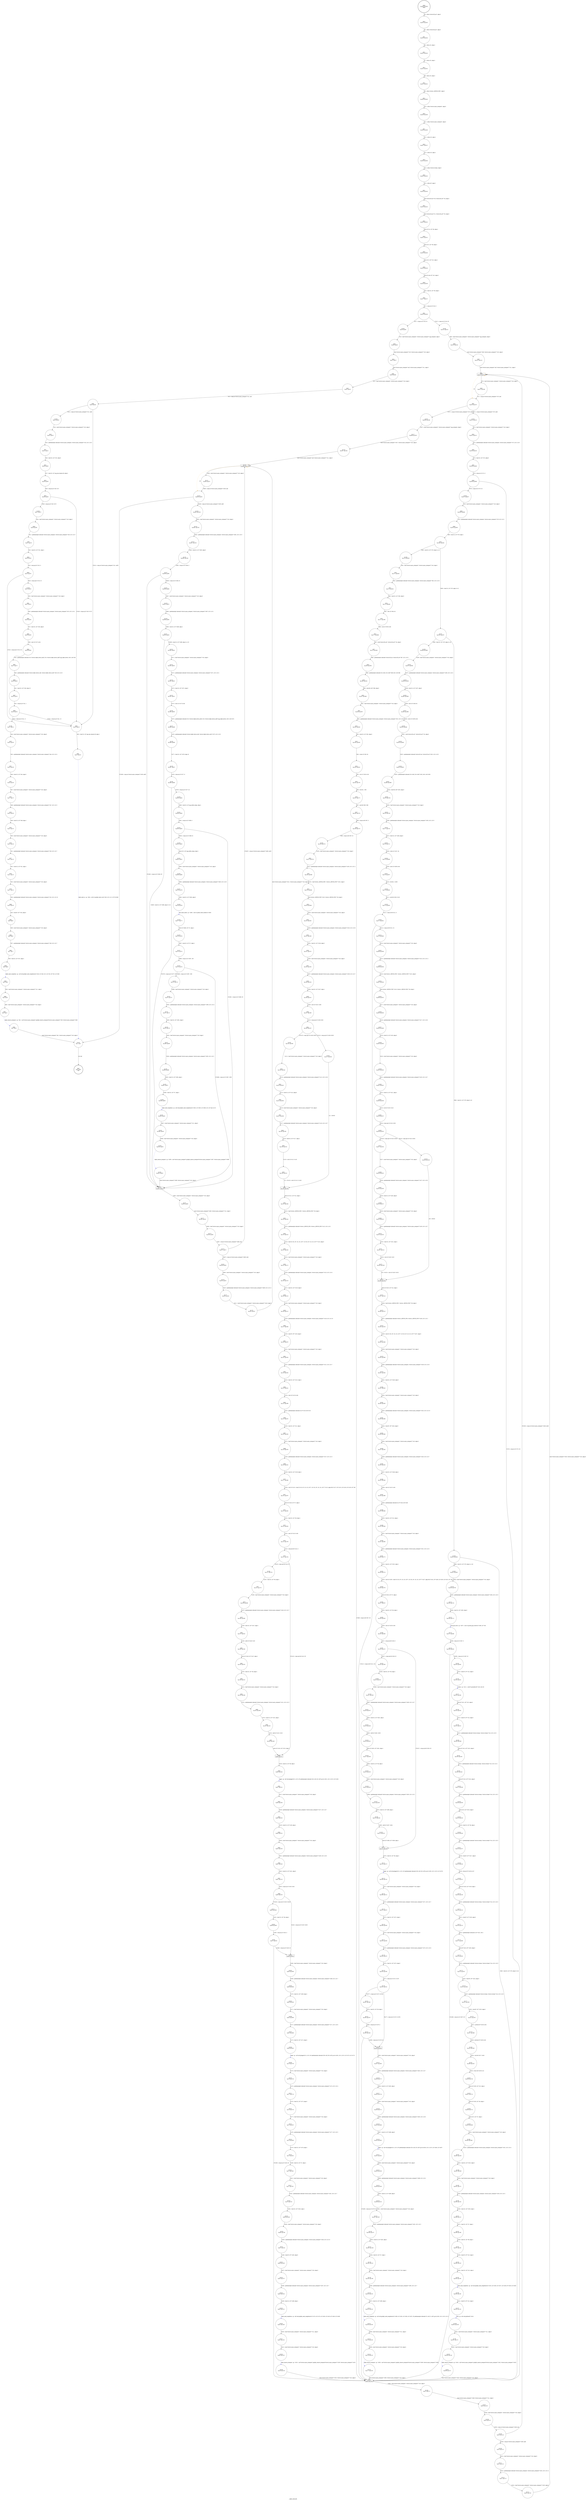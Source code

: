digraph _rdpdr_check_fds {
label="_rdpdr_check_fds"
807 [label="N807\n(rp:0, ep:0)\nexit", shape="doublecircle"]
808 [label="N808\n(rp:436, ep:436)\nentry", shape="doublecircle"]
808 -> 810 [label="%4 = alloca %struct.fd_set*, align 8"]
810 [label="N810\n(rp:435, ep:435)", shape="circle"]
810 -> 811 [label="%5 = alloca %struct.fd_set*, align 8"]
811 [label="N811\n(rp:434, ep:434)", shape="circle"]
811 -> 812 [label="%6 = alloca i32, align 4"]
812 [label="N812\n(rp:433, ep:433)", shape="circle"]
812 -> 813 [label="%7 = alloca i32, align 4"]
813 [label="N813\n(rp:432, ep:432)", shape="circle"]
813 -> 814 [label="%8 = alloca i32, align 4"]
814 [label="N814\n(rp:431, ep:431)", shape="circle"]
814 -> 815 [label="%9 = alloca %struct._DEVICE_FNS*, align 8"]
815 [label="N815\n(rp:430, ep:430)", shape="circle"]
815 -> 816 [label="%10 = alloca %struct.async_iorequest*, align 8"]
816 [label="N816\n(rp:429, ep:429)", shape="circle"]
816 -> 817 [label="%11 = alloca %struct.async_iorequest*, align 8"]
817 [label="N817\n(rp:428, ep:428)", shape="circle"]
817 -> 818 [label="%12 = alloca i32, align 4"]
818 [label="N818\n(rp:427, ep:427)", shape="circle"]
818 -> 819 [label="%13 = alloca i32, align 4"]
819 [label="N819\n(rp:426, ep:426)", shape="circle"]
819 -> 820 [label="%14 = alloca %struct.stream, align 8"]
820 [label="N820\n(rp:425, ep:425)", shape="circle"]
820 -> 821 [label="%15 = alloca i8*, align 8"]
821 [label="N821\n(rp:424, ep:424)", shape="circle"]
821 -> 823 [label="store %struct.fd_set* %0, %struct.fd_set** %4, align 8"]
823 [label="N823\n(rp:423, ep:423)", shape="circle"]
823 -> 825 [label="store %struct.fd_set* %1, %struct.fd_set** %5, align 8"]
825 [label="N825\n(rp:422, ep:422)", shape="circle"]
825 -> 829 [label="store i32 %2, i32* %6, align 4"]
829 [label="N829\n(rp:421, ep:421)", shape="circle"]
829 -> 834 [label="store i32 0, i32* %8, align 4"]
834 [label="N834\n(rp:420, ep:420)", shape="circle"]
834 -> 838 [label="store i32 0, i32* %12, align 4"]
838 [label="N838\n(rp:419, ep:419)", shape="circle"]
838 -> 839 [label="store i8* null, i8** %15, align 8"]
839 [label="N839\n(rp:418, ep:418)", shape="circle"]
839 -> 840 [label="%16 = load i32, i32* %6, align 4"]
840 [label="N840\n(rp:417, ep:417)", shape="circle"]
840 -> 841 [label="%17 = icmp ne i32 %16, 0"]
841 [label="N841\n(rp:416, ep:416)", shape="circle"]
841 -> 1282 [label="[%17 = icmp ne i32 %16, 0]"]
841 -> 1283 [label="[!(%17 = icmp ne i32 %16, 0)]"]
843 [label="N843\n(rp:48, ep:48)", shape="circle"]
843 -> 844 [label="store %struct.async_iorequest* %19, %struct.async_iorequest** %10, align 8"]
844 [label="N844\n(rp:47, ep:47)", shape="circle"]
844 -> 846 [label="store %struct.async_iorequest* null, %struct.async_iorequest** %11, align 8"]
846 [label="N846\n(rp:46, ep:46)", shape="circle"]
846 -> 847 [label="%21 = load %struct.async_iorequest*, %struct.async_iorequest** %10, align 8"]
847 [label="N847\n(rp:45, ep:45)", shape="circle"]
847 -> 848 [label="%22 = icmp ne %struct.async_iorequest* %21, null"]
848 [label="N848\n(rp:44, ep:44)", shape="circle"]
848 -> 1284 [label="[%22 = icmp ne %struct.async_iorequest* %21, null]"]
848 -> 892 [label="[!(%22 = icmp ne %struct.async_iorequest* %21, null)]"]
850 [label="N850\n(rp:42, ep:42)", shape="circle"]
850 -> 851 [label="%25 = getelementptr inbounds %struct.async_iorequest, %struct.async_iorequest* %24, i32 0, i32 0"]
851 [label="N851\n(rp:41, ep:41)", shape="circle"]
851 -> 852 [label="%26 = load i32, i32* %25, align 8"]
852 [label="N852\n(rp:40, ep:40)", shape="circle"]
852 -> 853 [label="%27 = load i32, i32* @g_min_timeout_fd, align 4"]
853 [label="N853\n(rp:39, ep:39)", shape="circle"]
853 -> 854 [label="%28 = icmp eq i32 %26, %27"]
854 [label="N854\n(rp:38, ep:38)", shape="circle"]
854 -> 1286 [label="[%28 = icmp eq i32 %26, %27]"]
854 -> 892 [label="[!(%28 = icmp eq i32 %26, %27)]"]
856 [label="N856\n(rp:36, ep:36)", shape="circle"]
856 -> 857 [label="%31 = getelementptr inbounds %struct.async_iorequest, %struct.async_iorequest* %30, i32 0, i32 7"]
857 [label="N857\n(rp:35, ep:35)", shape="circle"]
857 -> 858 [label="%32 = load i32, i32* %31, align 4"]
858 [label="N858\n(rp:34, ep:34)", shape="circle"]
858 -> 859 [label="%33 = icmp ugt i32 %32, 0"]
859 [label="N859\n(rp:33, ep:33)", shape="circle"]
859 -> 1288 [label="[%33 = icmp ugt i32 %32, 0]"]
859 -> 892 [label="[!(%33 = icmp ugt i32 %32, 0)]"]
861 [label="N861\n(rp:31, ep:31)", shape="circle"]
861 -> 862 [label="%36 = getelementptr inbounds %struct.async_iorequest, %struct.async_iorequest* %35, i32 0, i32 4"]
862 [label="N862\n(rp:30, ep:30)", shape="circle"]
862 -> 863 [label="%37 = load i32, i32* %36, align 8"]
863 [label="N863\n(rp:29, ep:29)", shape="circle"]
863 -> 864 [label="%38 = zext i32 %37 to i64"]
864 [label="N864\n(rp:28, ep:28)", shape="circle"]
864 -> 865 [label="%39 = getelementptr inbounds [16 x %struct.rdpdr_device_info], [16 x %struct.rdpdr_device_info]* @g_rdpdr_device, i64 0, i64 %38"]
865 [label="N865\n(rp:27, ep:27)", shape="circle"]
865 -> 866 [label="%40 = getelementptr inbounds %struct.rdpdr_device_info, %struct.rdpdr_device_info* %39, i32 0, i32 0"]
866 [label="N866\n(rp:26, ep:26)", shape="circle"]
866 -> 867 [label="%41 = load i32, i32* %40, align 16"]
867 [label="N867\n(rp:25, ep:25)", shape="circle"]
867 -> 868 [label="%42 = icmp eq i32 %41, 1"]
868 [label="N868\n(rp:24, ep:24)", shape="circle"]
868 -> 1290 [label="[%42 = icmp eq i32 %41, 1]"]
868 -> 892 [label="[!(%42 = icmp eq i32 %41, 1)]"]
870 [label="N870\n(rp:20, ep:20)", shape="circle"]
870 -> 871 [label="%45 = getelementptr inbounds %struct.async_iorequest, %struct.async_iorequest* %44, i32 0, i32 4"]
871 [label="N871\n(rp:19, ep:19)", shape="circle"]
871 -> 872 [label="%46 = load i32, i32* %45, align 8"]
872 [label="N872\n(rp:18, ep:18)", shape="circle"]
872 -> 873 [label="%47 = load %struct.async_iorequest*, %struct.async_iorequest** %10, align 8"]
873 [label="N873\n(rp:17, ep:17)", shape="circle"]
873 -> 874 [label="%48 = getelementptr inbounds %struct.async_iorequest, %struct.async_iorequest* %47, i32 0, i32 5"]
874 [label="N874\n(rp:16, ep:16)", shape="circle"]
874 -> 875 [label="%49 = load i32, i32* %48, align 4"]
875 [label="N875\n(rp:15, ep:15)", shape="circle"]
875 -> 876 [label="%50 = load %struct.async_iorequest*, %struct.async_iorequest** %10, align 8"]
876 [label="N876\n(rp:14, ep:14)", shape="circle"]
876 -> 877 [label="%51 = getelementptr inbounds %struct.async_iorequest, %struct.async_iorequest* %50, i32 0, i32 7"]
877 [label="N877\n(rp:13, ep:13)", shape="circle"]
877 -> 878 [label="%52 = load i32, i32* %51, align 4"]
878 [label="N878\n(rp:12, ep:12)", shape="circle"]
878 -> 879 [label="%53 = load %struct.async_iorequest*, %struct.async_iorequest** %10, align 8"]
879 [label="N879\n(rp:11, ep:11)", shape="circle"]
879 -> 880 [label="%54 = getelementptr inbounds %struct.async_iorequest, %struct.async_iorequest* %53, i32 0, i32 10"]
880 [label="N880\n(rp:10, ep:10)", shape="circle"]
880 -> 881 [label="%55 = load i8*, i8** %54, align 8"]
881 [label="N881\n(rp:9, ep:9)", shape="circle"]
881 -> 882 [label="%56 = load %struct.async_iorequest*, %struct.async_iorequest** %10, align 8"]
882 [label="N882\n(rp:8, ep:8)", shape="circle"]
882 -> 883 [label="%57 = getelementptr inbounds %struct.async_iorequest, %struct.async_iorequest* %56, i32 0, i32 7"]
883 [label="N883\n(rp:7, ep:7)", shape="circle"]
883 -> 884 [label="%58 = load i32, i32* %57, align 4"]
884 [label="N884\n(rp:6, ep:6)", shape="circle"]
884 -> 885 [label="rdpdr_send_completion --@-- call void @rdpdr_send_completion(i32 %46, i32 %49, i32 0, i32 %52, i8* %55, i32 %58)", style="dashed", color="blue"]
885 [label="N885\n(rp:5, ep:5)", shape="circle"]
885 -> 886 [label="%59 = load %struct.async_iorequest*, %struct.async_iorequest** %11, align 8"]
886 [label="N886\n(rp:4, ep:4)", shape="circle"]
886 -> 887 [label="%60 = load %struct.async_iorequest*, %struct.async_iorequest** %10, align 8"]
887 [label="N887\n(rp:3, ep:3)", shape="circle"]
887 -> 888 [label="rdpdr_remove_iorequest --@-- %61 = call %struct.async_iorequest* @rdpdr_remove_iorequest(%struct.async_iorequest* %59, %struct.async_iorequest* %60)", style="dashed", color="blue"]
888 [label="N888\n(rp:2, ep:2)", shape="circle"]
888 -> 1281 [label="store %struct.async_iorequest* %61, %struct.async_iorequest** %10, align 8"]
892 [label="N892\n(rp:23, ep:23)", shape="circle"]
892 -> 893 [label="%65 = load i32, i32* @g_min_timeout_fd, align 4"]
893 [label="N893\n(rp:22, ep:22)", shape="circle"]
893 -> 1281 [label="rdpdr_abort_io --@-- %66 = call i32 @rdpdr_abort_io(i32 %65, i32 0, i32 -1073741566)", style="dashed", color="blue"]
896 [label="N896\n(rp:414, ep:414)", shape="circle"]
896 -> 897 [label="store %struct.async_iorequest* %68, %struct.async_iorequest** %10, align 8"]
897 [label="N897\n(rp:413, ep:413)", shape="circle"]
897 -> 899 [label="store %struct.async_iorequest* null, %struct.async_iorequest** %11, align 8"]
899 [label="N899\n(rp:412, ep:109)", shape="box"]
899 -> 900 [label="%70 = load %struct.async_iorequest*, %struct.async_iorequest** %10, align 8"]
899 -> 899 [label="@", style="dashed", color="orange"]
899 -> 901 [label="@", style="dashed", color="orange"]
900 [label="N900\n(rp:411, ep:108)", shape="circle"]
900 -> 901 [label="%71 = icmp ne %struct.async_iorequest* %70, null"]
901 [label="N901\n(rp:410, ep:107)", shape="circle"]
901 -> 1292 [label="[%71 = icmp ne %struct.async_iorequest* %70, null]"]
901 -> 1293 [label="[!(%71 = icmp ne %struct.async_iorequest* %70, null)]"]
903 [label="N903\n(rp:351, ep:411)", shape="circle"]
903 -> 904 [label="%74 = getelementptr inbounds %struct.async_iorequest, %struct.async_iorequest* %73, i32 0, i32 0"]
904 [label="N904\n(rp:350, ep:410)", shape="circle"]
904 -> 905 [label="%75 = load i32, i32* %74, align 8"]
905 [label="N905\n(rp:349, ep:409)", shape="circle"]
905 -> 906 [label="%76 = icmp ne i32 %75, 0"]
906 [label="N906\n(rp:348, ep:408)", shape="circle"]
906 -> 1294 [label="[%76 = icmp ne i32 %75, 0]"]
906 -> 1205 [label="[!(%76 = icmp ne i32 %75, 0)]"]
908 [label="N908\n(rp:346, ep:406)", shape="circle"]
908 -> 909 [label="%79 = getelementptr inbounds %struct.async_iorequest, %struct.async_iorequest* %78, i32 0, i32 1"]
909 [label="N909\n(rp:345, ep:405)", shape="circle"]
909 -> 910 [label="%80 = load i32, i32* %79, align 4"]
910 [label="N910\n(rp:344, ep:404)", shape="circle"]
910 -> 1296 [label="[%80 = load i32, i32* %79, align 4==3]"]
910 -> 1297 [label="[%80 = load i32, i32* %79, align 4!=3]"]
912 [label="N912\n(rp:175, ep:402)", shape="circle"]
912 -> 913 [label="%83 = getelementptr inbounds %struct.async_iorequest, %struct.async_iorequest* %82, i32 0, i32 0"]
913 [label="N913\n(rp:174, ep:401)", shape="circle"]
913 -> 914 [label="%84 = load i32, i32* %83, align 8"]
914 [label="N914\n(rp:173, ep:400)", shape="circle"]
914 -> 915 [label="%85 = udiv i32 %84, 64"]
915 [label="N915\n(rp:172, ep:399)", shape="circle"]
915 -> 916 [label="%86 = zext i32 %85 to i64"]
916 [label="N916\n(rp:171, ep:398)", shape="circle"]
916 -> 917 [label="%87 = load %struct.fd_set*, %struct.fd_set** %4, align 8"]
917 [label="N917\n(rp:170, ep:395)", shape="circle"]
917 -> 918 [label="%88 = getelementptr inbounds %struct.fd_set, %struct.fd_set* %87, i32 0, i32 0"]
918 [label="N918\n(rp:169, ep:393)", shape="circle"]
918 -> 919 [label="%89 = getelementptr inbounds [16 x i64], [16 x i64]* %88, i64 0, i64 %86"]
919 [label="N919\n(rp:168, ep:391)", shape="circle"]
919 -> 920 [label="%90 = load i64, i64* %89, align 8"]
920 [label="N920\n(rp:167, ep:389)", shape="circle"]
920 -> 921 [label="%91 = load %struct.async_iorequest*, %struct.async_iorequest** %10, align 8"]
921 [label="N921\n(rp:166, ep:387)", shape="circle"]
921 -> 922 [label="%92 = getelementptr inbounds %struct.async_iorequest, %struct.async_iorequest* %91, i32 0, i32 0"]
922 [label="N922\n(rp:165, ep:385)", shape="circle"]
922 -> 923 [label="%93 = load i32, i32* %92, align 8"]
923 [label="N923\n(rp:164, ep:383)", shape="circle"]
923 -> 924 [label="%94 = urem i32 %93, 64"]
924 [label="N924\n(rp:163, ep:381)", shape="circle"]
924 -> 925 [label="%95 = zext i32 %94 to i64"]
925 [label="N925\n(rp:162, ep:379)", shape="circle"]
925 -> 926 [label="%96 = shl i64 1, %95"]
926 [label="N926\n(rp:161, ep:377)", shape="circle"]
926 -> 927 [label="%97 = and i64 %90, %96"]
927 [label="N927\n(rp:160, ep:375)", shape="circle"]
927 -> 928 [label="%98 = icmp ne i64 %97, 0"]
928 [label="N928\n(rp:159, ep:373)", shape="circle"]
928 -> 1302 [label="[%98 = icmp ne i64 %97, 0]"]
928 -> 1205 [label="[!(%98 = icmp ne i64 %97, 0)]"]
930 [label="N930\n(rp:157, ep:370)", shape="circle"]
930 -> 931 [label="%101 = getelementptr inbounds %struct.async_iorequest, %struct.async_iorequest* %100, i32 0, i32 11"]
931 [label="N931\n(rp:156, ep:368)", shape="circle"]
931 -> 932 [label="%102 = load %struct._DEVICE_FNS*, %struct._DEVICE_FNS** %101, align 8"]
932 [label="N932\n(rp:155, ep:366)", shape="circle"]
932 -> 933 [label="store %struct._DEVICE_FNS* %102, %struct._DEVICE_FNS** %9, align 8"]
933 [label="N933\n(rp:154, ep:364)", shape="circle"]
933 -> 934 [label="%103 = load %struct.async_iorequest*, %struct.async_iorequest** %10, align 8"]
934 [label="N934\n(rp:153, ep:362)", shape="circle"]
934 -> 935 [label="%104 = getelementptr inbounds %struct.async_iorequest, %struct.async_iorequest* %103, i32 0, i32 6"]
935 [label="N935\n(rp:152, ep:359)", shape="circle"]
935 -> 936 [label="%105 = load i32, i32* %104, align 8"]
936 [label="N936\n(rp:151, ep:357)", shape="circle"]
936 -> 937 [label="%106 = load %struct.async_iorequest*, %struct.async_iorequest** %10, align 8"]
937 [label="N937\n(rp:150, ep:355)", shape="circle"]
937 -> 938 [label="%107 = getelementptr inbounds %struct.async_iorequest, %struct.async_iorequest* %106, i32 0, i32 7"]
938 [label="N938\n(rp:149, ep:353)", shape="circle"]
938 -> 939 [label="%108 = load i32, i32* %107, align 4"]
939 [label="N939\n(rp:148, ep:351)", shape="circle"]
939 -> 940 [label="%109 = sub i32 %105, %108"]
940 [label="N940\n(rp:147, ep:349)", shape="circle"]
940 -> 941 [label="%110 = icmp ugt i32 %109, 8192"]
941 [label="N941\n(rp:146, ep:347)", shape="circle"]
941 -> 1304 [label="[%110 = icmp ugt i32 %109, 8192]"]
941 -> 1305 [label="[!(%110 = icmp ugt i32 %109, 8192)]"]
944 [label="N944\n(rp:144, ep:344)", shape="circle"]
944 -> 945 [label="%114 = getelementptr inbounds %struct.async_iorequest, %struct.async_iorequest* %113, i32 0, i32 6"]
945 [label="N945\n(rp:143, ep:342)", shape="circle"]
945 -> 946 [label="%115 = load i32, i32* %114, align 8"]
946 [label="N946\n(rp:142, ep:340)", shape="circle"]
946 -> 947 [label="%116 = load %struct.async_iorequest*, %struct.async_iorequest** %10, align 8"]
947 [label="N947\n(rp:141, ep:338)", shape="circle"]
947 -> 948 [label="%117 = getelementptr inbounds %struct.async_iorequest, %struct.async_iorequest* %116, i32 0, i32 7"]
948 [label="N948\n(rp:140, ep:336)", shape="circle"]
948 -> 949 [label="%118 = load i32, i32* %117, align 4"]
949 [label="N949\n(rp:139, ep:333)", shape="circle"]
949 -> 950 [label="%119 = sub i32 %115, %118"]
950 [label="N950\n(rp:138, ep:331)", shape="circle"]
950 -> 951 [label="121 = [%119 = sub i32 %115, %118]"]
951 [label="N951\n(rp:136, ep:328)", shape="box"]
951 -> 952 [label="store i32 %121, i32* %12, align 4"]
952 [label="N952\n(rp:135, ep:326)", shape="circle"]
952 -> 953 [label="%122 = load %struct._DEVICE_FNS*, %struct._DEVICE_FNS** %9, align 8"]
953 [label="N953\n(rp:134, ep:324)", shape="circle"]
953 -> 954 [label="%123 = getelementptr inbounds %struct._DEVICE_FNS, %struct._DEVICE_FNS* %122, i32 0, i32 2"]
954 [label="N954\n(rp:133, ep:322)", shape="circle"]
954 -> 955 [label="%124 = load i32 (i32, i8*, i32, i32, i32*)*, i32 (i32, i8*, i32, i32, i32*)** %123, align 8"]
955 [label="N955\n(rp:132, ep:320)", shape="circle"]
955 -> 956 [label="%125 = load %struct.async_iorequest*, %struct.async_iorequest** %10, align 8"]
956 [label="N956\n(rp:131, ep:317)", shape="circle"]
956 -> 957 [label="%126 = getelementptr inbounds %struct.async_iorequest, %struct.async_iorequest* %125, i32 0, i32 0"]
957 [label="N957\n(rp:130, ep:315)", shape="circle"]
957 -> 958 [label="%127 = load i32, i32* %126, align 8"]
958 [label="N958\n(rp:129, ep:313)", shape="circle"]
958 -> 959 [label="%128 = load %struct.async_iorequest*, %struct.async_iorequest** %10, align 8"]
959 [label="N959\n(rp:128, ep:311)", shape="circle"]
959 -> 960 [label="%129 = getelementptr inbounds %struct.async_iorequest, %struct.async_iorequest* %128, i32 0, i32 10"]
960 [label="N960\n(rp:127, ep:309)", shape="circle"]
960 -> 961 [label="%130 = load i8*, i8** %129, align 8"]
961 [label="N961\n(rp:126, ep:307)", shape="circle"]
961 -> 962 [label="%131 = load %struct.async_iorequest*, %struct.async_iorequest** %10, align 8"]
962 [label="N962\n(rp:125, ep:305)", shape="circle"]
962 -> 963 [label="%132 = getelementptr inbounds %struct.async_iorequest, %struct.async_iorequest* %131, i32 0, i32 7"]
963 [label="N963\n(rp:124, ep:303)", shape="circle"]
963 -> 964 [label="%133 = load i32, i32* %132, align 4"]
964 [label="N964\n(rp:123, ep:301)", shape="circle"]
964 -> 965 [label="%134 = zext i32 %133 to i64"]
965 [label="N965\n(rp:122, ep:299)", shape="circle"]
965 -> 966 [label="%135 = getelementptr inbounds i8, i8* %130, i64 %134"]
966 [label="N966\n(rp:121, ep:297)", shape="circle"]
966 -> 967 [label="%136 = load i32, i32* %12, align 4"]
967 [label="N967\n(rp:120, ep:295)", shape="circle"]
967 -> 968 [label="%137 = load %struct.async_iorequest*, %struct.async_iorequest** %10, align 8"]
968 [label="N968\n(rp:119, ep:293)", shape="circle"]
968 -> 969 [label="%138 = getelementptr inbounds %struct.async_iorequest, %struct.async_iorequest* %137, i32 0, i32 3"]
969 [label="N969\n(rp:118, ep:291)", shape="circle"]
969 -> 970 [label="%139 = load i32, i32* %138, align 4"]
970 [label="N970\n(rp:117, ep:289)", shape="circle"]
970 -> 971 [label="%140 = call i32 %124 = load i32 (i32, i8*, i32, i32, i32*)*, i32 (i32, i8*, i32, i32, i32*)** %123, align 8(i32 %127, i8* %135, i32 %136, i32 %139, i32* %8)"]
971 [label="N971\n(rp:116, ep:287)", shape="circle"]
971 -> 972 [label="store i32 %140, i32* %7, align 4"]
972 [label="N972\n(rp:115, ep:285)", shape="circle"]
972 -> 973 [label="%141 = load i32, i32* %8, align 4"]
973 [label="N973\n(rp:114, ep:283)", shape="circle"]
973 -> 974 [label="%142 = zext i32 %141 to i64"]
974 [label="N974\n(rp:113, ep:279)", shape="circle"]
974 -> 975 [label="%143 = icmp sgt i64 %142, 0"]
975 [label="N975\n(rp:112, ep:276)", shape="circle"]
975 -> 1308 [label="[%143 = icmp sgt i64 %142, 0]"]
975 -> 989 [label="[!(%143 = icmp sgt i64 %142, 0)]"]
977 [label="N977\n(rp:110, ep:272)", shape="circle"]
977 -> 978 [label="%146 = load %struct.async_iorequest*, %struct.async_iorequest** %10, align 8"]
978 [label="N978\n(rp:109, ep:269)", shape="circle"]
978 -> 979 [label="%147 = getelementptr inbounds %struct.async_iorequest, %struct.async_iorequest* %146, i32 0, i32 7"]
979 [label="N979\n(rp:108, ep:266)", shape="circle"]
979 -> 980 [label="%148 = load i32, i32* %147, align 4"]
980 [label="N980\n(rp:107, ep:262)", shape="circle"]
980 -> 981 [label="%149 = add i32 %148, %145"]
981 [label="N981\n(rp:106, ep:259)", shape="circle"]
981 -> 982 [label="store i32 %149, i32* %147, align 4"]
982 [label="N982\n(rp:105, ep:255)", shape="circle"]
982 -> 983 [label="%150 = load i32, i32* %8, align 4"]
983 [label="N983\n(rp:104, ep:252)", shape="circle"]
983 -> 984 [label="%151 = load %struct.async_iorequest*, %struct.async_iorequest** %10, align 8"]
984 [label="N984\n(rp:103, ep:249)", shape="circle"]
984 -> 985 [label="%152 = getelementptr inbounds %struct.async_iorequest, %struct.async_iorequest* %151, i32 0, i32 3"]
985 [label="N985\n(rp:102, ep:246)", shape="circle"]
985 -> 986 [label="%153 = load i32, i32* %152, align 4"]
986 [label="N986\n(rp:101, ep:243)", shape="circle"]
986 -> 987 [label="%154 = add i32 %153, %150"]
987 [label="N987\n(rp:100, ep:240)", shape="circle"]
987 -> 989 [label="store i32 %154, i32* %152, align 4"]
989 [label="N989\n(rp:99, ep:237)", shape="box"]
989 -> 990 [label="%156 = load i32, i32* %8, align 4"]
990 [label="N990\n(rp:98, ep:234)", shape="circle"]
990 -> 991 [label="logger --@-- call void @logger(i32 4, i32 0, i8* getelementptr inbounds ([42 x i8], [42 x i8]* @.str.13.851, i32 0, i32 0), i32 %156)", style="dashed", color="blue"]
991 [label="N991\n(rp:97, ep:231)", shape="circle"]
991 -> 992 [label="%157 = load %struct.async_iorequest*, %struct.async_iorequest** %10, align 8"]
992 [label="N992\n(rp:96, ep:228)", shape="circle"]
992 -> 993 [label="%158 = getelementptr inbounds %struct.async_iorequest, %struct.async_iorequest* %157, i32 0, i32 7"]
993 [label="N993\n(rp:95, ep:225)", shape="circle"]
993 -> 994 [label="%159 = load i32, i32* %158, align 4"]
994 [label="N994\n(rp:94, ep:222)", shape="circle"]
994 -> 995 [label="%160 = load %struct.async_iorequest*, %struct.async_iorequest** %10, align 8"]
995 [label="N995\n(rp:93, ep:219)", shape="circle"]
995 -> 996 [label="%161 = getelementptr inbounds %struct.async_iorequest, %struct.async_iorequest* %160, i32 0, i32 6"]
996 [label="N996\n(rp:92, ep:216)", shape="circle"]
996 -> 997 [label="%162 = load i32, i32* %161, align 8"]
997 [label="N997\n(rp:91, ep:213)", shape="circle"]
997 -> 998 [label="%163 = icmp eq i32 %159, %162"]
998 [label="N998\n(rp:90, ep:210)", shape="circle"]
998 -> 1311 [label="[!(%163 = icmp eq i32 %159, %162)]"]
998 -> 1002 [label="[%163 = icmp eq i32 %159, %162]"]
1000 [label="N1000\n(rp:88, ep:206)", shape="circle"]
1000 -> 1001 [label="%166 = icmp eq i32 %165, 0"]
1001 [label="N1001\n(rp:87, ep:203)", shape="circle"]
1001 -> 1002 [label="[%166 = icmp eq i32 %165, 0]"]
1001 -> 1205 [label="[!(%166 = icmp eq i32 %165, 0)]"]
1002 [label="N1002\n(rp:86, ep:202)", shape="box"]
1002 -> 1003 [label="%168 = load %struct.async_iorequest*, %struct.async_iorequest** %10, align 8"]
1003 [label="N1003\n(rp:85, ep:199)", shape="circle"]
1003 -> 1004 [label="%169 = getelementptr inbounds %struct.async_iorequest, %struct.async_iorequest* %168, i32 0, i32 7"]
1004 [label="N1004\n(rp:84, ep:196)", shape="circle"]
1004 -> 1005 [label="%170 = load i32, i32* %169, align 4"]
1005 [label="N1005\n(rp:83, ep:193)", shape="circle"]
1005 -> 1006 [label="%171 = load %struct.async_iorequest*, %struct.async_iorequest** %10, align 8"]
1006 [label="N1006\n(rp:82, ep:189)", shape="circle"]
1006 -> 1007 [label="%172 = getelementptr inbounds %struct.async_iorequest, %struct.async_iorequest* %171, i32 0, i32 6"]
1007 [label="N1007\n(rp:81, ep:186)", shape="circle"]
1007 -> 1008 [label="%173 = load i32, i32* %172, align 8"]
1008 [label="N1008\n(rp:80, ep:182)", shape="circle"]
1008 -> 1009 [label="logger --@-- call void @logger(i32 4, i32 0, i8* getelementptr inbounds ([50 x i8], [50 x i8]* @.str.14.852, i32 0, i32 0), i32 %170, i32 %173)", style="dashed", color="blue"]
1009 [label="N1009\n(rp:79, ep:179)", shape="circle"]
1009 -> 1010 [label="%174 = load %struct.async_iorequest*, %struct.async_iorequest** %10, align 8"]
1010 [label="N1010\n(rp:78, ep:176)", shape="circle"]
1010 -> 1011 [label="%175 = getelementptr inbounds %struct.async_iorequest, %struct.async_iorequest* %174, i32 0, i32 4"]
1011 [label="N1011\n(rp:77, ep:173)", shape="circle"]
1011 -> 1012 [label="%176 = load i32, i32* %175, align 8"]
1012 [label="N1012\n(rp:76, ep:170)", shape="circle"]
1012 -> 1013 [label="%177 = load %struct.async_iorequest*, %struct.async_iorequest** %10, align 8"]
1013 [label="N1013\n(rp:75, ep:167)", shape="circle"]
1013 -> 1014 [label="%178 = getelementptr inbounds %struct.async_iorequest, %struct.async_iorequest* %177, i32 0, i32 5"]
1014 [label="N1014\n(rp:74, ep:164)", shape="circle"]
1014 -> 1015 [label="%179 = load i32, i32* %178, align 4"]
1015 [label="N1015\n(rp:73, ep:161)", shape="circle"]
1015 -> 1016 [label="%180 = load i32, i32* %7, align 4"]
1016 [label="N1016\n(rp:72, ep:158)", shape="circle"]
1016 -> 1017 [label="%181 = load %struct.async_iorequest*, %struct.async_iorequest** %10, align 8"]
1017 [label="N1017\n(rp:71, ep:155)", shape="circle"]
1017 -> 1018 [label="%182 = getelementptr inbounds %struct.async_iorequest, %struct.async_iorequest* %181, i32 0, i32 7"]
1018 [label="N1018\n(rp:70, ep:152)", shape="circle"]
1018 -> 1019 [label="%183 = load i32, i32* %182, align 4"]
1019 [label="N1019\n(rp:69, ep:149)", shape="circle"]
1019 -> 1020 [label="%184 = load %struct.async_iorequest*, %struct.async_iorequest** %10, align 8"]
1020 [label="N1020\n(rp:68, ep:146)", shape="circle"]
1020 -> 1021 [label="%185 = getelementptr inbounds %struct.async_iorequest, %struct.async_iorequest* %184, i32 0, i32 10"]
1021 [label="N1021\n(rp:67, ep:143)", shape="circle"]
1021 -> 1022 [label="%186 = load i8*, i8** %185, align 8"]
1022 [label="N1022\n(rp:66, ep:140)", shape="circle"]
1022 -> 1023 [label="%187 = load %struct.async_iorequest*, %struct.async_iorequest** %10, align 8"]
1023 [label="N1023\n(rp:65, ep:137)", shape="circle"]
1023 -> 1024 [label="%188 = getelementptr inbounds %struct.async_iorequest, %struct.async_iorequest* %187, i32 0, i32 7"]
1024 [label="N1024\n(rp:64, ep:134)", shape="circle"]
1024 -> 1025 [label="%189 = load i32, i32* %188, align 4"]
1025 [label="N1025\n(rp:63, ep:131)", shape="circle"]
1025 -> 1026 [label="rdpdr_send_completion --@-- call void @rdpdr_send_completion(i32 %176, i32 %179, i32 %180, i32 %183, i8* %186, i32 %189)", style="dashed", color="blue"]
1026 [label="N1026\n(rp:62, ep:128)", shape="circle"]
1026 -> 1027 [label="%190 = load %struct.async_iorequest*, %struct.async_iorequest** %11, align 8"]
1027 [label="N1027\n(rp:61, ep:125)", shape="circle"]
1027 -> 1028 [label="%191 = load %struct.async_iorequest*, %struct.async_iorequest** %10, align 8"]
1028 [label="N1028\n(rp:60, ep:122)", shape="circle"]
1028 -> 1029 [label="rdpdr_remove_iorequest --@-- %192 = call %struct.async_iorequest* @rdpdr_remove_iorequest(%struct.async_iorequest* %190, %struct.async_iorequest* %191)", style="dashed", color="blue"]
1029 [label="N1029\n(rp:59, ep:119)", shape="circle"]
1029 -> 1205 [label="store %struct.async_iorequest* %192, %struct.async_iorequest** %10, align 8"]
1034 [label="N1034\n(rp:287, ep:394)", shape="circle"]
1034 -> 1035 [label="%197 = getelementptr inbounds %struct.async_iorequest, %struct.async_iorequest* %196, i32 0, i32 0"]
1035 [label="N1035\n(rp:286, ep:392)", shape="circle"]
1035 -> 1036 [label="%198 = load i32, i32* %197, align 8"]
1036 [label="N1036\n(rp:285, ep:390)", shape="circle"]
1036 -> 1037 [label="%199 = udiv i32 %198, 64"]
1037 [label="N1037\n(rp:284, ep:388)", shape="circle"]
1037 -> 1038 [label="%200 = zext i32 %199 to i64"]
1038 [label="N1038\n(rp:283, ep:386)", shape="circle"]
1038 -> 1039 [label="%201 = load %struct.fd_set*, %struct.fd_set** %5, align 8"]
1039 [label="N1039\n(rp:282, ep:384)", shape="circle"]
1039 -> 1040 [label="%202 = getelementptr inbounds %struct.fd_set, %struct.fd_set* %201, i32 0, i32 0"]
1040 [label="N1040\n(rp:281, ep:382)", shape="circle"]
1040 -> 1041 [label="%203 = getelementptr inbounds [16 x i64], [16 x i64]* %202, i64 0, i64 %200"]
1041 [label="N1041\n(rp:280, ep:380)", shape="circle"]
1041 -> 1042 [label="%204 = load i64, i64* %203, align 8"]
1042 [label="N1042\n(rp:279, ep:378)", shape="circle"]
1042 -> 1043 [label="%205 = load %struct.async_iorequest*, %struct.async_iorequest** %10, align 8"]
1043 [label="N1043\n(rp:278, ep:376)", shape="circle"]
1043 -> 1044 [label="%206 = getelementptr inbounds %struct.async_iorequest, %struct.async_iorequest* %205, i32 0, i32 0"]
1044 [label="N1044\n(rp:277, ep:374)", shape="circle"]
1044 -> 1045 [label="%207 = load i32, i32* %206, align 8"]
1045 [label="N1045\n(rp:276, ep:371)", shape="circle"]
1045 -> 1046 [label="%208 = urem i32 %207, 64"]
1046 [label="N1046\n(rp:275, ep:369)", shape="circle"]
1046 -> 1047 [label="%209 = zext i32 %208 to i64"]
1047 [label="N1047\n(rp:274, ep:367)", shape="circle"]
1047 -> 1048 [label="%210 = shl i64 1, %209"]
1048 [label="N1048\n(rp:273, ep:365)", shape="circle"]
1048 -> 1049 [label="%211 = and i64 %204, %210"]
1049 [label="N1049\n(rp:272, ep:363)", shape="circle"]
1049 -> 1050 [label="%212 = icmp ne i64 %211, 0"]
1050 [label="N1050\n(rp:271, ep:361)", shape="circle"]
1050 -> 1314 [label="[%212 = icmp ne i64 %211, 0]"]
1050 -> 1205 [label="[!(%212 = icmp ne i64 %211, 0)]"]
1052 [label="N1052\n(rp:269, ep:358)", shape="circle"]
1052 -> 1053 [label="%215 = getelementptr inbounds %struct.async_iorequest, %struct.async_iorequest* %214, i32 0, i32 11"]
1053 [label="N1053\n(rp:268, ep:356)", shape="circle"]
1053 -> 1054 [label="%216 = load %struct._DEVICE_FNS*, %struct._DEVICE_FNS** %215, align 8"]
1054 [label="N1054\n(rp:267, ep:354)", shape="circle"]
1054 -> 1055 [label="store %struct._DEVICE_FNS* %216, %struct._DEVICE_FNS** %9, align 8"]
1055 [label="N1055\n(rp:266, ep:352)", shape="circle"]
1055 -> 1056 [label="%217 = load %struct.async_iorequest*, %struct.async_iorequest** %10, align 8"]
1056 [label="N1056\n(rp:265, ep:350)", shape="circle"]
1056 -> 1057 [label="%218 = getelementptr inbounds %struct.async_iorequest, %struct.async_iorequest* %217, i32 0, i32 6"]
1057 [label="N1057\n(rp:264, ep:348)", shape="circle"]
1057 -> 1058 [label="%219 = load i32, i32* %218, align 8"]
1058 [label="N1058\n(rp:263, ep:345)", shape="circle"]
1058 -> 1059 [label="%220 = load %struct.async_iorequest*, %struct.async_iorequest** %10, align 8"]
1059 [label="N1059\n(rp:262, ep:343)", shape="circle"]
1059 -> 1060 [label="%221 = getelementptr inbounds %struct.async_iorequest, %struct.async_iorequest* %220, i32 0, i32 7"]
1060 [label="N1060\n(rp:261, ep:341)", shape="circle"]
1060 -> 1061 [label="%222 = load i32, i32* %221, align 4"]
1061 [label="N1061\n(rp:260, ep:339)", shape="circle"]
1061 -> 1062 [label="%223 = sub i32 %219, %222"]
1062 [label="N1062\n(rp:259, ep:337)", shape="circle"]
1062 -> 1063 [label="%224 = icmp ugt i32 %223, 8192"]
1063 [label="N1063\n(rp:258, ep:335)", shape="circle"]
1063 -> 1316 [label="[%224 = icmp ugt i32 %223, 8192]"]
1063 -> 1317 [label="[!(%224 = icmp ugt i32 %223, 8192)]"]
1066 [label="N1066\n(rp:256, ep:332)", shape="circle"]
1066 -> 1067 [label="%228 = getelementptr inbounds %struct.async_iorequest, %struct.async_iorequest* %227, i32 0, i32 6"]
1067 [label="N1067\n(rp:255, ep:329)", shape="circle"]
1067 -> 1068 [label="%229 = load i32, i32* %228, align 8"]
1068 [label="N1068\n(rp:254, ep:327)", shape="circle"]
1068 -> 1069 [label="%230 = load %struct.async_iorequest*, %struct.async_iorequest** %10, align 8"]
1069 [label="N1069\n(rp:253, ep:325)", shape="circle"]
1069 -> 1070 [label="%231 = getelementptr inbounds %struct.async_iorequest, %struct.async_iorequest* %230, i32 0, i32 7"]
1070 [label="N1070\n(rp:252, ep:323)", shape="circle"]
1070 -> 1071 [label="%232 = load i32, i32* %231, align 4"]
1071 [label="N1071\n(rp:251, ep:321)", shape="circle"]
1071 -> 1072 [label="%233 = sub i32 %229, %232"]
1072 [label="N1072\n(rp:250, ep:318)", shape="circle"]
1072 -> 1073 [label="235 = [%233 = sub i32 %229, %232]"]
1073 [label="N1073\n(rp:248, ep:316)", shape="box"]
1073 -> 1074 [label="store i32 %235, i32* %12, align 4"]
1074 [label="N1074\n(rp:247, ep:314)", shape="circle"]
1074 -> 1075 [label="%236 = load %struct._DEVICE_FNS*, %struct._DEVICE_FNS** %9, align 8"]
1075 [label="N1075\n(rp:246, ep:312)", shape="circle"]
1075 -> 1076 [label="%237 = getelementptr inbounds %struct._DEVICE_FNS, %struct._DEVICE_FNS* %236, i32 0, i32 3"]
1076 [label="N1076\n(rp:245, ep:310)", shape="circle"]
1076 -> 1077 [label="%238 = load i32 (i32, i8*, i32, i32, i32*)*, i32 (i32, i8*, i32, i32, i32*)** %237, align 8"]
1077 [label="N1077\n(rp:244, ep:308)", shape="circle"]
1077 -> 1078 [label="%239 = load %struct.async_iorequest*, %struct.async_iorequest** %10, align 8"]
1078 [label="N1078\n(rp:243, ep:306)", shape="circle"]
1078 -> 1079 [label="%240 = getelementptr inbounds %struct.async_iorequest, %struct.async_iorequest* %239, i32 0, i32 0"]
1079 [label="N1079\n(rp:242, ep:304)", shape="circle"]
1079 -> 1080 [label="%241 = load i32, i32* %240, align 8"]
1080 [label="N1080\n(rp:241, ep:302)", shape="circle"]
1080 -> 1081 [label="%242 = load %struct.async_iorequest*, %struct.async_iorequest** %10, align 8"]
1081 [label="N1081\n(rp:240, ep:300)", shape="circle"]
1081 -> 1082 [label="%243 = getelementptr inbounds %struct.async_iorequest, %struct.async_iorequest* %242, i32 0, i32 10"]
1082 [label="N1082\n(rp:239, ep:298)", shape="circle"]
1082 -> 1083 [label="%244 = load i8*, i8** %243, align 8"]
1083 [label="N1083\n(rp:238, ep:296)", shape="circle"]
1083 -> 1084 [label="%245 = load %struct.async_iorequest*, %struct.async_iorequest** %10, align 8"]
1084 [label="N1084\n(rp:237, ep:294)", shape="circle"]
1084 -> 1085 [label="%246 = getelementptr inbounds %struct.async_iorequest, %struct.async_iorequest* %245, i32 0, i32 7"]
1085 [label="N1085\n(rp:236, ep:292)", shape="circle"]
1085 -> 1086 [label="%247 = load i32, i32* %246, align 4"]
1086 [label="N1086\n(rp:235, ep:290)", shape="circle"]
1086 -> 1087 [label="%248 = zext i32 %247 to i64"]
1087 [label="N1087\n(rp:234, ep:288)", shape="circle"]
1087 -> 1088 [label="%249 = getelementptr inbounds i8, i8* %244, i64 %248"]
1088 [label="N1088\n(rp:233, ep:286)", shape="circle"]
1088 -> 1089 [label="%250 = load i32, i32* %12, align 4"]
1089 [label="N1089\n(rp:232, ep:284)", shape="circle"]
1089 -> 1090 [label="%251 = load %struct.async_iorequest*, %struct.async_iorequest** %10, align 8"]
1090 [label="N1090\n(rp:231, ep:280)", shape="circle"]
1090 -> 1091 [label="%252 = getelementptr inbounds %struct.async_iorequest, %struct.async_iorequest* %251, i32 0, i32 3"]
1091 [label="N1091\n(rp:230, ep:277)", shape="circle"]
1091 -> 1092 [label="%253 = load i32, i32* %252, align 4"]
1092 [label="N1092\n(rp:229, ep:273)", shape="circle"]
1092 -> 1093 [label="%254 = call i32 %238 = load i32 (i32, i8*, i32, i32, i32*)*, i32 (i32, i8*, i32, i32, i32*)** %237, align 8(i32 %241, i8* %249, i32 %250, i32 %253, i32* %8)"]
1093 [label="N1093\n(rp:228, ep:270)", shape="circle"]
1093 -> 1094 [label="store i32 %254, i32* %7, align 4"]
1094 [label="N1094\n(rp:227, ep:267)", shape="circle"]
1094 -> 1095 [label="%255 = load i32, i32* %8, align 4"]
1095 [label="N1095\n(rp:226, ep:263)", shape="circle"]
1095 -> 1096 [label="%256 = zext i32 %255 to i64"]
1096 [label="N1096\n(rp:225, ep:260)", shape="circle"]
1096 -> 1097 [label="%257 = icmp sgt i64 %256, 0"]
1097 [label="N1097\n(rp:224, ep:257)", shape="circle"]
1097 -> 1320 [label="[%257 = icmp sgt i64 %256, 0]"]
1097 -> 1111 [label="[!(%257 = icmp sgt i64 %256, 0)]"]
1099 [label="N1099\n(rp:222, ep:253)", shape="circle"]
1099 -> 1100 [label="%260 = load %struct.async_iorequest*, %struct.async_iorequest** %10, align 8"]
1100 [label="N1100\n(rp:221, ep:250)", shape="circle"]
1100 -> 1101 [label="%261 = getelementptr inbounds %struct.async_iorequest, %struct.async_iorequest* %260, i32 0, i32 7"]
1101 [label="N1101\n(rp:220, ep:247)", shape="circle"]
1101 -> 1102 [label="%262 = load i32, i32* %261, align 4"]
1102 [label="N1102\n(rp:219, ep:244)", shape="circle"]
1102 -> 1103 [label="%263 = add i32 %262, %259"]
1103 [label="N1103\n(rp:218, ep:241)", shape="circle"]
1103 -> 1104 [label="store i32 %263, i32* %261, align 4"]
1104 [label="N1104\n(rp:217, ep:238)", shape="circle"]
1104 -> 1105 [label="%264 = load i32, i32* %8, align 4"]
1105 [label="N1105\n(rp:216, ep:235)", shape="circle"]
1105 -> 1106 [label="%265 = load %struct.async_iorequest*, %struct.async_iorequest** %10, align 8"]
1106 [label="N1106\n(rp:215, ep:232)", shape="circle"]
1106 -> 1107 [label="%266 = getelementptr inbounds %struct.async_iorequest, %struct.async_iorequest* %265, i32 0, i32 3"]
1107 [label="N1107\n(rp:214, ep:229)", shape="circle"]
1107 -> 1108 [label="%267 = load i32, i32* %266, align 4"]
1108 [label="N1108\n(rp:213, ep:226)", shape="circle"]
1108 -> 1109 [label="%268 = add i32 %267, %264"]
1109 [label="N1109\n(rp:212, ep:223)", shape="circle"]
1109 -> 1111 [label="store i32 %268, i32* %266, align 4"]
1111 [label="N1111\n(rp:211, ep:220)", shape="box"]
1111 -> 1112 [label="%270 = load i32, i32* %8, align 4"]
1112 [label="N1112\n(rp:210, ep:217)", shape="circle"]
1112 -> 1113 [label="logger --@-- call void @logger(i32 4, i32 0, i8* getelementptr inbounds ([45 x i8], [45 x i8]* @.str.15.853, i32 0, i32 0), i32 %270)", style="dashed", color="blue"]
1113 [label="N1113\n(rp:209, ep:214)", shape="circle"]
1113 -> 1114 [label="%271 = load %struct.async_iorequest*, %struct.async_iorequest** %10, align 8"]
1114 [label="N1114\n(rp:208, ep:211)", shape="circle"]
1114 -> 1115 [label="%272 = getelementptr inbounds %struct.async_iorequest, %struct.async_iorequest* %271, i32 0, i32 7"]
1115 [label="N1115\n(rp:207, ep:207)", shape="circle"]
1115 -> 1116 [label="%273 = load i32, i32* %272, align 4"]
1116 [label="N1116\n(rp:206, ep:204)", shape="circle"]
1116 -> 1117 [label="%274 = load %struct.async_iorequest*, %struct.async_iorequest** %10, align 8"]
1117 [label="N1117\n(rp:205, ep:200)", shape="circle"]
1117 -> 1118 [label="%275 = getelementptr inbounds %struct.async_iorequest, %struct.async_iorequest* %274, i32 0, i32 6"]
1118 [label="N1118\n(rp:204, ep:197)", shape="circle"]
1118 -> 1119 [label="%276 = load i32, i32* %275, align 8"]
1119 [label="N1119\n(rp:203, ep:194)", shape="circle"]
1119 -> 1120 [label="%277 = icmp eq i32 %273, %276"]
1120 [label="N1120\n(rp:202, ep:191)", shape="circle"]
1120 -> 1323 [label="[!(%277 = icmp eq i32 %273, %276)]"]
1120 -> 1124 [label="[%277 = icmp eq i32 %273, %276]"]
1122 [label="N1122\n(rp:200, ep:187)", shape="circle"]
1122 -> 1123 [label="%280 = icmp eq i32 %279, 0"]
1123 [label="N1123\n(rp:199, ep:184)", shape="circle"]
1123 -> 1124 [label="[%280 = icmp eq i32 %279, 0]"]
1123 -> 1205 [label="[!(%280 = icmp eq i32 %279, 0)]"]
1124 [label="N1124\n(rp:198, ep:183)", shape="box"]
1124 -> 1125 [label="%282 = load %struct.async_iorequest*, %struct.async_iorequest** %10, align 8"]
1125 [label="N1125\n(rp:197, ep:180)", shape="circle"]
1125 -> 1126 [label="%283 = getelementptr inbounds %struct.async_iorequest, %struct.async_iorequest* %282, i32 0, i32 7"]
1126 [label="N1126\n(rp:196, ep:177)", shape="circle"]
1126 -> 1127 [label="%284 = load i32, i32* %283, align 4"]
1127 [label="N1127\n(rp:195, ep:174)", shape="circle"]
1127 -> 1128 [label="%285 = load %struct.async_iorequest*, %struct.async_iorequest** %10, align 8"]
1128 [label="N1128\n(rp:194, ep:171)", shape="circle"]
1128 -> 1129 [label="%286 = getelementptr inbounds %struct.async_iorequest, %struct.async_iorequest* %285, i32 0, i32 6"]
1129 [label="N1129\n(rp:193, ep:168)", shape="circle"]
1129 -> 1130 [label="%287 = load i32, i32* %286, align 8"]
1130 [label="N1130\n(rp:192, ep:165)", shape="circle"]
1130 -> 1131 [label="logger --@-- call void @logger(i32 4, i32 0, i8* getelementptr inbounds ([53 x i8], [53 x i8]* @.str.16.854, i32 0, i32 0), i32 %284, i32 %287)", style="dashed", color="blue"]
1131 [label="N1131\n(rp:191, ep:162)", shape="circle"]
1131 -> 1132 [label="%288 = load %struct.async_iorequest*, %struct.async_iorequest** %10, align 8"]
1132 [label="N1132\n(rp:190, ep:159)", shape="circle"]
1132 -> 1133 [label="%289 = getelementptr inbounds %struct.async_iorequest, %struct.async_iorequest* %288, i32 0, i32 4"]
1133 [label="N1133\n(rp:189, ep:156)", shape="circle"]
1133 -> 1134 [label="%290 = load i32, i32* %289, align 8"]
1134 [label="N1134\n(rp:188, ep:153)", shape="circle"]
1134 -> 1135 [label="%291 = load %struct.async_iorequest*, %struct.async_iorequest** %10, align 8"]
1135 [label="N1135\n(rp:187, ep:150)", shape="circle"]
1135 -> 1136 [label="%292 = getelementptr inbounds %struct.async_iorequest, %struct.async_iorequest* %291, i32 0, i32 5"]
1136 [label="N1136\n(rp:186, ep:147)", shape="circle"]
1136 -> 1137 [label="%293 = load i32, i32* %292, align 4"]
1137 [label="N1137\n(rp:185, ep:144)", shape="circle"]
1137 -> 1138 [label="%294 = load i32, i32* %7, align 4"]
1138 [label="N1138\n(rp:184, ep:141)", shape="circle"]
1138 -> 1139 [label="%295 = load %struct.async_iorequest*, %struct.async_iorequest** %10, align 8"]
1139 [label="N1139\n(rp:183, ep:138)", shape="circle"]
1139 -> 1140 [label="%296 = getelementptr inbounds %struct.async_iorequest, %struct.async_iorequest* %295, i32 0, i32 7"]
1140 [label="N1140\n(rp:182, ep:135)", shape="circle"]
1140 -> 1141 [label="%297 = load i32, i32* %296, align 4"]
1141 [label="N1141\n(rp:181, ep:132)", shape="circle"]
1141 -> 1142 [label="rdpdr_send_completion --@-- call void @rdpdr_send_completion(i32 %290, i32 %293, i32 %294, i32 %297, i8* getelementptr inbounds ([1 x i8], [1 x i8]* @.str.2.855, i32 0, i32 0), i32 1)", style="dashed", color="blue"]
1142 [label="N1142\n(rp:180, ep:129)", shape="circle"]
1142 -> 1143 [label="%298 = load %struct.async_iorequest*, %struct.async_iorequest** %11, align 8"]
1143 [label="N1143\n(rp:179, ep:126)", shape="circle"]
1143 -> 1144 [label="%299 = load %struct.async_iorequest*, %struct.async_iorequest** %10, align 8"]
1144 [label="N1144\n(rp:178, ep:123)", shape="circle"]
1144 -> 1145 [label="rdpdr_remove_iorequest --@-- %300 = call %struct.async_iorequest* @rdpdr_remove_iorequest(%struct.async_iorequest* %298, %struct.async_iorequest* %299)", style="dashed", color="blue"]
1145 [label="N1145\n(rp:177, ep:120)", shape="circle"]
1145 -> 1205 [label="store %struct.async_iorequest* %300, %struct.async_iorequest** %10, align 8"]
1150 [label="N1150\n(rp:340, ep:278)", shape="circle"]
1150 -> 1151 [label="%305 = getelementptr inbounds %struct.async_iorequest, %struct.async_iorequest* %304, i32 0, i32 0"]
1151 [label="N1151\n(rp:339, ep:274)", shape="circle"]
1151 -> 1152 [label="%306 = load i32, i32* %305, align 8"]
1152 [label="N1152\n(rp:338, ep:271)", shape="circle"]
1152 -> 1153 [label="serial_get_event --@-- %307 = call i32 @serial_get_event(i32 %306, i32* %8)", style="dashed", color="blue"]
1153 [label="N1153\n(rp:337, ep:268)", shape="circle"]
1153 -> 1154 [label="%308 = icmp ne i32 %307, 0"]
1154 [label="N1154\n(rp:336, ep:265)", shape="circle"]
1154 -> 1326 [label="[%308 = icmp ne i32 %307, 0]"]
1154 -> 1205 [label="[!(%308 = icmp ne i32 %307, 0)]"]
1156 [label="N1156\n(rp:334, ep:261)", shape="circle"]
1156 -> 1157 [label="xrealloc --@-- %311 = call i8* @xrealloc(i8* %310, i64 20)", style="dashed", color="blue"]
1157 [label="N1157\n(rp:333, ep:258)", shape="circle"]
1157 -> 1158 [label="store i8* %311, i8** %15, align 8"]
1158 [label="N1158\n(rp:332, ep:254)", shape="circle"]
1158 -> 1159 [label="%312 = load i8*, i8** %15, align 8"]
1159 [label="N1159\n(rp:331, ep:251)", shape="circle"]
1159 -> 1160 [label="%313 = getelementptr inbounds %struct.stream, %struct.stream* %14, i32 0, i32 0"]
1160 [label="N1160\n(rp:330, ep:248)", shape="circle"]
1160 -> 1161 [label="store i8* %312, i8** %313, align 8"]
1161 [label="N1161\n(rp:329, ep:245)", shape="circle"]
1161 -> 1162 [label="%314 = getelementptr inbounds %struct.stream, %struct.stream* %14, i32 0, i32 2"]
1162 [label="N1162\n(rp:328, ep:242)", shape="circle"]
1162 -> 1163 [label="store i8* %312, i8** %314, align 8"]
1163 [label="N1163\n(rp:327, ep:239)", shape="circle"]
1163 -> 1164 [label="%315 = getelementptr inbounds %struct.stream, %struct.stream* %14, i32 0, i32 3"]
1164 [label="N1164\n(rp:326, ep:236)", shape="circle"]
1164 -> 1165 [label="store i32 8, i32* %315, align 8"]
1165 [label="N1165\n(rp:325, ep:233)", shape="circle"]
1165 -> 1166 [label="%316 = load i32, i32* %8, align 4"]
1166 [label="N1166\n(rp:324, ep:230)", shape="circle"]
1166 -> 1167 [label="%317 = getelementptr inbounds %struct.stream, %struct.stream* %14, i32 0, i32 0"]
1167 [label="N1167\n(rp:323, ep:227)", shape="circle"]
1167 -> 1168 [label="%318 = load i8*, i8** %317, align 8"]
1168 [label="N1168\n(rp:322, ep:224)", shape="circle"]
1168 -> 1169 [label="%319 = bitcast i8* %318 to i32*"]
1169 [label="N1169\n(rp:321, ep:221)", shape="circle"]
1169 -> 1170 [label="store i32 %316, i32* %319, align 4"]
1170 [label="N1170\n(rp:320, ep:218)", shape="circle"]
1170 -> 1171 [label="%320 = getelementptr inbounds %struct.stream, %struct.stream* %14, i32 0, i32 0"]
1171 [label="N1171\n(rp:319, ep:215)", shape="circle"]
1171 -> 1172 [label="%321 = load i8*, i8** %320, align 8"]
1172 [label="N1172\n(rp:318, ep:212)", shape="circle"]
1172 -> 1173 [label="%322 = getelementptr inbounds i8, i8* %321, i64 4"]
1173 [label="N1173\n(rp:317, ep:208)", shape="circle"]
1173 -> 1174 [label="store i8* %322, i8** %320, align 8"]
1174 [label="N1174\n(rp:316, ep:205)", shape="circle"]
1174 -> 1175 [label="%323 = getelementptr inbounds %struct.stream, %struct.stream* %14, i32 0, i32 0"]
1175 [label="N1175\n(rp:315, ep:201)", shape="circle"]
1175 -> 1176 [label="%324 = load i8*, i8** %323, align 8"]
1176 [label="N1176\n(rp:314, ep:198)", shape="circle"]
1176 -> 1177 [label="%325 = getelementptr inbounds %struct.stream, %struct.stream* %14, i32 0, i32 2"]
1177 [label="N1177\n(rp:313, ep:195)", shape="circle"]
1177 -> 1178 [label="%326 = load i8*, i8** %325, align 8"]
1178 [label="N1178\n(rp:312, ep:192)", shape="circle"]
1178 -> 1179 [label="%327 = ptrtoint i8* %324 to i64"]
1179 [label="N1179\n(rp:311, ep:188)", shape="circle"]
1179 -> 1180 [label="%328 = ptrtoint i8* %326 to i64"]
1180 [label="N1180\n(rp:310, ep:185)", shape="circle"]
1180 -> 1181 [label="%329 = sub i64 %327, %328"]
1181 [label="N1181\n(rp:309, ep:181)", shape="circle"]
1181 -> 1182 [label="%330 = trunc i64 %329 to i32"]
1182 [label="N1182\n(rp:308, ep:178)", shape="circle"]
1182 -> 1183 [label="store i32 %330, i32* %13, align 4"]
1183 [label="N1183\n(rp:307, ep:175)", shape="circle"]
1183 -> 1184 [label="store i32 %330, i32* %8, align 4"]
1184 [label="N1184\n(rp:306, ep:172)", shape="circle"]
1184 -> 1185 [label="store i32 0, i32* %7, align 4"]
1185 [label="N1185\n(rp:305, ep:169)", shape="circle"]
1185 -> 1186 [label="%331 = load %struct.async_iorequest*, %struct.async_iorequest** %10, align 8"]
1186 [label="N1186\n(rp:304, ep:166)", shape="circle"]
1186 -> 1187 [label="%332 = getelementptr inbounds %struct.async_iorequest, %struct.async_iorequest* %331, i32 0, i32 4"]
1187 [label="N1187\n(rp:303, ep:163)", shape="circle"]
1187 -> 1188 [label="%333 = load i32, i32* %332, align 8"]
1188 [label="N1188\n(rp:302, ep:160)", shape="circle"]
1188 -> 1189 [label="%334 = load %struct.async_iorequest*, %struct.async_iorequest** %10, align 8"]
1189 [label="N1189\n(rp:301, ep:157)", shape="circle"]
1189 -> 1190 [label="%335 = getelementptr inbounds %struct.async_iorequest, %struct.async_iorequest* %334, i32 0, i32 5"]
1190 [label="N1190\n(rp:300, ep:154)", shape="circle"]
1190 -> 1191 [label="%336 = load i32, i32* %335, align 4"]
1191 [label="N1191\n(rp:299, ep:151)", shape="circle"]
1191 -> 1192 [label="%337 = load i32, i32* %7, align 4"]
1192 [label="N1192\n(rp:298, ep:148)", shape="circle"]
1192 -> 1193 [label="%338 = load i32, i32* %8, align 4"]
1193 [label="N1193\n(rp:297, ep:145)", shape="circle"]
1193 -> 1194 [label="%339 = load i8*, i8** %15, align 8"]
1194 [label="N1194\n(rp:296, ep:142)", shape="circle"]
1194 -> 1195 [label="%340 = load i32, i32* %13, align 4"]
1195 [label="N1195\n(rp:295, ep:139)", shape="circle"]
1195 -> 1196 [label="rdpdr_send_completion --@-- call void @rdpdr_send_completion(i32 %333, i32 %336, i32 %337, i32 %338, i8* %339, i32 %340)", style="dashed", color="blue"]
1196 [label="N1196\n(rp:294, ep:136)", shape="circle"]
1196 -> 1197 [label="%341 = load i8*, i8** %15, align 8"]
1197 [label="N1197\n(rp:293, ep:133)", shape="circle"]
1197 -> 1198 [label="xfree --@-- call void @xfree(i8* %341)", style="dashed", color="blue"]
1198 [label="N1198\n(rp:292, ep:130)", shape="circle"]
1198 -> 1199 [label="%342 = load %struct.async_iorequest*, %struct.async_iorequest** %11, align 8"]
1199 [label="N1199\n(rp:291, ep:127)", shape="circle"]
1199 -> 1200 [label="%343 = load %struct.async_iorequest*, %struct.async_iorequest** %10, align 8"]
1200 [label="N1200\n(rp:290, ep:124)", shape="circle"]
1200 -> 1201 [label="rdpdr_remove_iorequest --@-- %344 = call %struct.async_iorequest* @rdpdr_remove_iorequest(%struct.async_iorequest* %342, %struct.async_iorequest* %343)", style="dashed", color="blue"]
1201 [label="N1201\n(rp:289, ep:121)", shape="circle"]
1201 -> 1205 [label="store %struct.async_iorequest* %344, %struct.async_iorequest** %10, align 8"]
1205 [label="N1205\n(rp:58, ep:118)", shape="box"]
1205 -> 1206 [label="%348 = load %struct.async_iorequest*, %struct.async_iorequest** %10, align 8"]
1206 [label="N1206\n(rp:57, ep:117)", shape="circle"]
1206 -> 1207 [label="store %struct.async_iorequest* %348, %struct.async_iorequest** %11, align 8"]
1207 [label="N1207\n(rp:56, ep:116)", shape="circle"]
1207 -> 1208 [label="%349 = load %struct.async_iorequest*, %struct.async_iorequest** %10, align 8"]
1208 [label="N1208\n(rp:55, ep:115)", shape="circle"]
1208 -> 1209 [label="%350 = icmp ne %struct.async_iorequest* %349, null"]
1209 [label="N1209\n(rp:54, ep:114)", shape="circle"]
1209 -> 1328 [label="[%350 = icmp ne %struct.async_iorequest* %349, null]"]
1209 -> 899 [label="[!(%350 = icmp ne %struct.async_iorequest* %349, null)]"]
1211 [label="N1211\n(rp:52, ep:112)", shape="circle"]
1211 -> 1212 [label="%353 = getelementptr inbounds %struct.async_iorequest, %struct.async_iorequest* %352, i32 0, i32 12"]
1212 [label="N1212\n(rp:51, ep:111)", shape="circle"]
1212 -> 1213 [label="%354 = load %struct.async_iorequest*, %struct.async_iorequest** %353, align 8"]
1213 [label="N1213\n(rp:50, ep:110)", shape="circle"]
1213 -> 899 [label="store %struct.async_iorequest* %354, %struct.async_iorequest** %10, align 8"]
1217 [label="N1217\n(rp:408, ep:105)", shape="circle"]
1217 -> 1218 [label="store %struct.async_iorequest* %357, %struct.async_iorequest** %10, align 8"]
1218 [label="N1218\n(rp:407, ep:104)", shape="circle"]
1218 -> 1220 [label="store %struct.async_iorequest* null, %struct.async_iorequest** %11, align 8"]
1220 [label="N1220\n(rp:406, ep:52)", shape="box"]
1220 -> 1221 [label="%359 = load %struct.async_iorequest*, %struct.async_iorequest** %10, align 8"]
1220 -> 1220 [label="@", style="dashed", color="orange"]
1220 -> 1222 [label="@", style="dashed", color="orange"]
1221 [label="N1221\n(rp:405, ep:51)", shape="circle"]
1221 -> 1222 [label="%360 = icmp ne %struct.async_iorequest* %359, null"]
1222 [label="N1222\n(rp:404, ep:50)", shape="circle"]
1222 -> 1330 [label="[%360 = icmp ne %struct.async_iorequest* %359, null]"]
1222 -> 1281 [label="[!(%360 = icmp ne %struct.async_iorequest* %359, null)]"]
1224 [label="N1224\n(rp:402, ep:102)", shape="circle"]
1224 -> 1225 [label="%363 = getelementptr inbounds %struct.async_iorequest, %struct.async_iorequest* %362, i32 0, i32 0"]
1225 [label="N1225\n(rp:401, ep:101)", shape="circle"]
1225 -> 1226 [label="%364 = load i32, i32* %363, align 8"]
1226 [label="N1226\n(rp:400, ep:100)", shape="circle"]
1226 -> 1227 [label="%365 = icmp ne i32 %364, 0"]
1227 [label="N1227\n(rp:399, ep:99)", shape="circle"]
1227 -> 1332 [label="[%365 = icmp ne i32 %364, 0]"]
1227 -> 1270 [label="[!(%365 = icmp ne i32 %364, 0)]"]
1229 [label="N1229\n(rp:397, ep:97)", shape="circle"]
1229 -> 1230 [label="%368 = getelementptr inbounds %struct.async_iorequest, %struct.async_iorequest* %367, i32 0, i32 1"]
1230 [label="N1230\n(rp:396, ep:96)", shape="circle"]
1230 -> 1231 [label="%369 = load i32, i32* %368, align 4"]
1231 [label="N1231\n(rp:395, ep:95)", shape="circle"]
1231 -> 1334 [label="[%369 = load i32, i32* %368, align 4==12]"]
1231 -> 1270 [label="[%369 = load i32, i32* %368, align 4!=12]"]
1233 [label="N1233\n(rp:393, ep:93)", shape="circle"]
1233 -> 1234 [label="%372 = getelementptr inbounds %struct.async_iorequest, %struct.async_iorequest* %371, i32 0, i32 4"]
1234 [label="N1234\n(rp:392, ep:92)", shape="circle"]
1234 -> 1235 [label="%373 = load i32, i32* %372, align 8"]
1235 [label="N1235\n(rp:391, ep:91)", shape="circle"]
1235 -> 1236 [label="%374 = zext i32 %373 to i64"]
1236 [label="N1236\n(rp:390, ep:90)", shape="circle"]
1236 -> 1237 [label="%375 = getelementptr inbounds [16 x %struct.rdpdr_device_info], [16 x %struct.rdpdr_device_info]* @g_rdpdr_device, i64 0, i64 %374"]
1237 [label="N1237\n(rp:389, ep:89)", shape="circle"]
1237 -> 1238 [label="%376 = getelementptr inbounds %struct.rdpdr_device_info, %struct.rdpdr_device_info* %375, i32 0, i32 0"]
1238 [label="N1238\n(rp:388, ep:88)", shape="circle"]
1238 -> 1239 [label="%377 = load i32, i32* %376, align 16"]
1239 [label="N1239\n(rp:387, ep:87)", shape="circle"]
1239 -> 1240 [label="%378 = icmp eq i32 %377, 8"]
1240 [label="N1240\n(rp:386, ep:86)", shape="circle"]
1240 -> 1336 [label="[%378 = icmp eq i32 %377, 8]"]
1240 -> 1270 [label="[!(%378 = icmp eq i32 %377, 8)]"]
1242 [label="N1242\n(rp:384, ep:84)", shape="circle"]
1242 -> 1243 [label="%381 = icmp ne i32 %380, 0"]
1243 [label="N1243\n(rp:383, ep:83)", shape="circle"]
1243 -> 1338 [label="[%381 = icmp ne i32 %380, 0]"]
1243 -> 1270 [label="[!(%381 = icmp ne i32 %380, 0)]"]
1245 [label="N1245\n(rp:381, ep:81)", shape="circle"]
1245 -> 1246 [label="%383 = load %struct.async_iorequest*, %struct.async_iorequest** %10, align 8"]
1246 [label="N1246\n(rp:380, ep:80)", shape="circle"]
1246 -> 1247 [label="%384 = getelementptr inbounds %struct.async_iorequest, %struct.async_iorequest* %383, i32 0, i32 0"]
1247 [label="N1247\n(rp:379, ep:79)", shape="circle"]
1247 -> 1248 [label="%385 = load i32, i32* %384, align 8"]
1248 [label="N1248\n(rp:378, ep:78)", shape="circle"]
1248 -> 1249 [label="disk_check_notify --@-- %386 = call i32 @disk_check_notify(i32 %385)", style="dashed", color="blue"]
1249 [label="N1249\n(rp:377, ep:77)", shape="circle"]
1249 -> 1250 [label="store i32 %386, i32* %7, align 4"]
1250 [label="N1250\n(rp:376, ep:76)", shape="circle"]
1250 -> 1251 [label="%387 = load i32, i32* %7, align 4"]
1251 [label="N1251\n(rp:375, ep:75)", shape="circle"]
1251 -> 1252 [label="%388 = icmp ne i32 %387, 259"]
1252 [label="N1252\n(rp:374, ep:74)", shape="circle"]
1252 -> 1340 [label="[%388 = icmp ne i32 %387, 259]"]
1252 -> 1270 [label="[!(%388 = icmp ne i32 %387, 259)]"]
1254 [label="N1254\n(rp:372, ep:72)", shape="circle"]
1254 -> 1255 [label="%391 = getelementptr inbounds %struct.async_iorequest, %struct.async_iorequest* %390, i32 0, i32 4"]
1255 [label="N1255\n(rp:371, ep:71)", shape="circle"]
1255 -> 1256 [label="%392 = load i32, i32* %391, align 8"]
1256 [label="N1256\n(rp:370, ep:70)", shape="circle"]
1256 -> 1257 [label="%393 = load %struct.async_iorequest*, %struct.async_iorequest** %10, align 8"]
1257 [label="N1257\n(rp:369, ep:69)", shape="circle"]
1257 -> 1258 [label="%394 = getelementptr inbounds %struct.async_iorequest, %struct.async_iorequest* %393, i32 0, i32 5"]
1258 [label="N1258\n(rp:368, ep:68)", shape="circle"]
1258 -> 1259 [label="%395 = load i32, i32* %394, align 4"]
1259 [label="N1259\n(rp:367, ep:67)", shape="circle"]
1259 -> 1260 [label="%396 = load i32, i32* %7, align 4"]
1260 [label="N1260\n(rp:366, ep:66)", shape="circle"]
1260 -> 1261 [label="rdpdr_send_completion --@-- call void @rdpdr_send_completion(i32 %392, i32 %395, i32 %396, i32 0, i8* null, i32 0)", style="dashed", color="blue"]
1261 [label="N1261\n(rp:365, ep:65)", shape="circle"]
1261 -> 1262 [label="%397 = load %struct.async_iorequest*, %struct.async_iorequest** %11, align 8"]
1262 [label="N1262\n(rp:364, ep:64)", shape="circle"]
1262 -> 1263 [label="%398 = load %struct.async_iorequest*, %struct.async_iorequest** %10, align 8"]
1263 [label="N1263\n(rp:363, ep:63)", shape="circle"]
1263 -> 1264 [label="rdpdr_remove_iorequest --@-- %399 = call %struct.async_iorequest* @rdpdr_remove_iorequest(%struct.async_iorequest* %397, %struct.async_iorequest* %398)", style="dashed", color="blue"]
1264 [label="N1264\n(rp:362, ep:62)", shape="circle"]
1264 -> 1270 [label="store %struct.async_iorequest* %399, %struct.async_iorequest** %10, align 8"]
1270 [label="N1270\n(rp:361, ep:61)", shape="box"]
1270 -> 1271 [label="%405 = load %struct.async_iorequest*, %struct.async_iorequest** %10, align 8"]
1271 [label="N1271\n(rp:360, ep:60)", shape="circle"]
1271 -> 1272 [label="store %struct.async_iorequest* %405, %struct.async_iorequest** %11, align 8"]
1272 [label="N1272\n(rp:359, ep:59)", shape="circle"]
1272 -> 1273 [label="%406 = load %struct.async_iorequest*, %struct.async_iorequest** %10, align 8"]
1273 [label="N1273\n(rp:358, ep:58)", shape="circle"]
1273 -> 1274 [label="%407 = icmp ne %struct.async_iorequest* %406, null"]
1274 [label="N1274\n(rp:357, ep:57)", shape="circle"]
1274 -> 1342 [label="[%407 = icmp ne %struct.async_iorequest* %406, null]"]
1274 -> 1220 [label="[!(%407 = icmp ne %struct.async_iorequest* %406, null)]"]
1276 [label="N1276\n(rp:355, ep:55)", shape="circle"]
1276 -> 1277 [label="%410 = getelementptr inbounds %struct.async_iorequest, %struct.async_iorequest* %409, i32 0, i32 12"]
1277 [label="N1277\n(rp:354, ep:54)", shape="circle"]
1277 -> 1278 [label="%411 = load %struct.async_iorequest*, %struct.async_iorequest** %410, align 8"]
1278 [label="N1278\n(rp:353, ep:53)", shape="circle"]
1278 -> 1220 [label="store %struct.async_iorequest* %411, %struct.async_iorequest** %10, align 8"]
1281 [label="N1281\n(rp:1, ep:1)", shape="circle"]
1281 -> 807 [label="ret void"]
1282 [label="N1282\n(rp:49, ep:49)", shape="circle"]
1282 -> 843 [label="%19 = load %struct.async_iorequest*, %struct.async_iorequest** @g_iorequest, align 8"]
1283 [label="N1283\n(rp:415, ep:415)", shape="circle"]
1283 -> 896 [label="%68 = load %struct.async_iorequest*, %struct.async_iorequest** @g_iorequest, align 8"]
1284 [label="N1284\n(rp:43, ep:43)", shape="circle"]
1284 -> 850 [label="%24 = load %struct.async_iorequest*, %struct.async_iorequest** %10, align 8"]
1286 [label="N1286\n(rp:37, ep:37)", shape="circle"]
1286 -> 856 [label="%30 = load %struct.async_iorequest*, %struct.async_iorequest** %10, align 8"]
1288 [label="N1288\n(rp:32, ep:32)", shape="circle"]
1288 -> 861 [label="%35 = load %struct.async_iorequest*, %struct.async_iorequest** %10, align 8"]
1290 [label="N1290\n(rp:21, ep:21)", shape="circle"]
1290 -> 870 [label="%44 = load %struct.async_iorequest*, %struct.async_iorequest** %10, align 8"]
1292 [label="N1292\n(rp:352, ep:412)", shape="circle"]
1292 -> 903 [label="%73 = load %struct.async_iorequest*, %struct.async_iorequest** %10, align 8"]
1293 [label="N1293\n(rp:409, ep:106)", shape="circle"]
1293 -> 1217 [label="%357 = load %struct.async_iorequest*, %struct.async_iorequest** @g_iorequest, align 8"]
1294 [label="N1294\n(rp:347, ep:407)", shape="circle"]
1294 -> 908 [label="%78 = load %struct.async_iorequest*, %struct.async_iorequest** %10, align 8"]
1296 [label="N1296\n(rp:176, ep:403)", shape="circle"]
1296 -> 912 [label="%82 = load %struct.async_iorequest*, %struct.async_iorequest** %10, align 8"]
1297 [label="N1297\n(rp:343, ep:397)", shape="circle"]
1297 -> 1298 [label="[%80 = load i32, i32* %79, align 4==4]"]
1297 -> 1299 [label="[%80 = load i32, i32* %79, align 4!=4]"]
1298 [label="N1298\n(rp:288, ep:396)", shape="circle"]
1298 -> 1034 [label="%196 = load %struct.async_iorequest*, %struct.async_iorequest** %10, align 8"]
1299 [label="N1299\n(rp:342, ep:282)", shape="circle"]
1299 -> 1300 [label="[%80 = load i32, i32* %79, align 4==14]"]
1299 -> 1205 [label="[%80 = load i32, i32* %79, align 4!=14]"]
1300 [label="N1300\n(rp:341, ep:281)", shape="circle"]
1300 -> 1150 [label="%304 = load %struct.async_iorequest*, %struct.async_iorequest** %10, align 8"]
1302 [label="N1302\n(rp:158, ep:372)", shape="circle"]
1302 -> 930 [label="%100 = load %struct.async_iorequest*, %struct.async_iorequest** %10, align 8"]
1304 [label="N1304\n(rp:137, ep:330)", shape="circle"]
1304 -> 951 [label="121 = [8192]"]
1305 [label="N1305\n(rp:145, ep:346)", shape="circle"]
1305 -> 944 [label="%113 = load %struct.async_iorequest*, %struct.async_iorequest** %10, align 8"]
1308 [label="N1308\n(rp:111, ep:275)", shape="circle"]
1308 -> 977 [label="%145 = load i32, i32* %8, align 4"]
1311 [label="N1311\n(rp:89, ep:209)", shape="circle"]
1311 -> 1000 [label="%165 = load i32, i32* %8, align 4"]
1314 [label="N1314\n(rp:270, ep:360)", shape="circle"]
1314 -> 1052 [label="%214 = load %struct.async_iorequest*, %struct.async_iorequest** %10, align 8"]
1316 [label="N1316\n(rp:249, ep:319)", shape="circle"]
1316 -> 1073 [label="235 = [8192]"]
1317 [label="N1317\n(rp:257, ep:334)", shape="circle"]
1317 -> 1066 [label="%227 = load %struct.async_iorequest*, %struct.async_iorequest** %10, align 8"]
1320 [label="N1320\n(rp:223, ep:256)", shape="circle"]
1320 -> 1099 [label="%259 = load i32, i32* %8, align 4"]
1323 [label="N1323\n(rp:201, ep:190)", shape="circle"]
1323 -> 1122 [label="%279 = load i32, i32* %8, align 4"]
1326 [label="N1326\n(rp:335, ep:264)", shape="circle"]
1326 -> 1156 [label="%310 = load i8*, i8** %15, align 8"]
1328 [label="N1328\n(rp:53, ep:113)", shape="circle"]
1328 -> 1211 [label="%352 = load %struct.async_iorequest*, %struct.async_iorequest** %10, align 8"]
1330 [label="N1330\n(rp:403, ep:103)", shape="circle"]
1330 -> 1224 [label="%362 = load %struct.async_iorequest*, %struct.async_iorequest** %10, align 8"]
1332 [label="N1332\n(rp:398, ep:98)", shape="circle"]
1332 -> 1229 [label="%367 = load %struct.async_iorequest*, %struct.async_iorequest** %10, align 8"]
1334 [label="N1334\n(rp:394, ep:94)", shape="circle"]
1334 -> 1233 [label="%371 = load %struct.async_iorequest*, %struct.async_iorequest** %10, align 8"]
1336 [label="N1336\n(rp:385, ep:85)", shape="circle"]
1336 -> 1242 [label="%380 = load i32, i32* @g_notify_stamp, align 4"]
1338 [label="N1338\n(rp:382, ep:82)", shape="circle"]
1338 -> 1245 [label="store i32 0, i32* @g_notify_stamp, align 4"]
1340 [label="N1340\n(rp:373, ep:73)", shape="circle"]
1340 -> 1254 [label="%390 = load %struct.async_iorequest*, %struct.async_iorequest** %10, align 8"]
1342 [label="N1342\n(rp:356, ep:56)", shape="circle"]
1342 -> 1276 [label="%409 = load %struct.async_iorequest*, %struct.async_iorequest** %10, align 8"]
}
